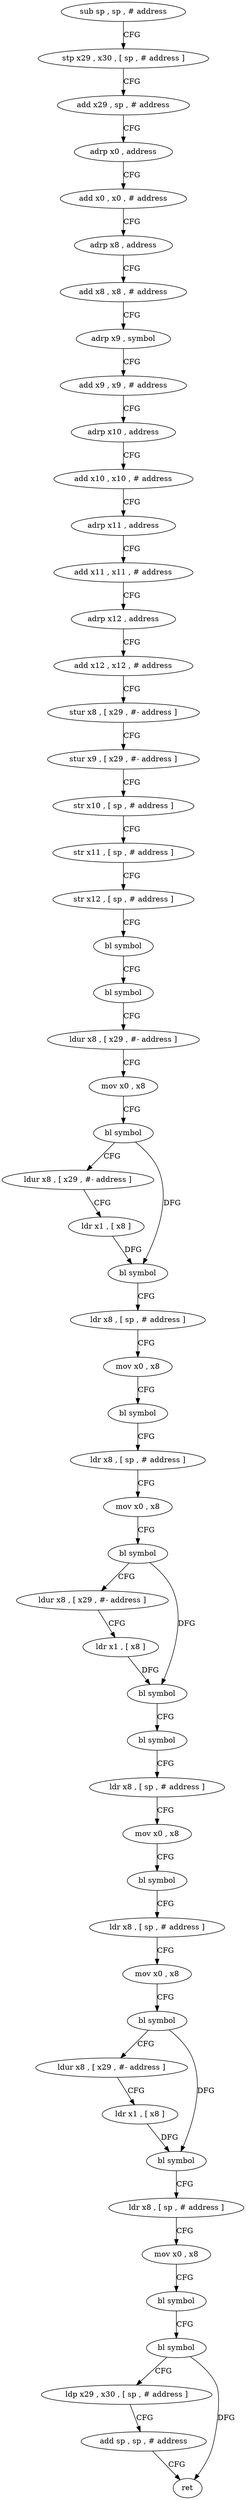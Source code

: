 digraph "func" {
"4217128" [label = "sub sp , sp , # address" ]
"4217132" [label = "stp x29 , x30 , [ sp , # address ]" ]
"4217136" [label = "add x29 , sp , # address" ]
"4217140" [label = "adrp x0 , address" ]
"4217144" [label = "add x0 , x0 , # address" ]
"4217148" [label = "adrp x8 , address" ]
"4217152" [label = "add x8 , x8 , # address" ]
"4217156" [label = "adrp x9 , symbol" ]
"4217160" [label = "add x9 , x9 , # address" ]
"4217164" [label = "adrp x10 , address" ]
"4217168" [label = "add x10 , x10 , # address" ]
"4217172" [label = "adrp x11 , address" ]
"4217176" [label = "add x11 , x11 , # address" ]
"4217180" [label = "adrp x12 , address" ]
"4217184" [label = "add x12 , x12 , # address" ]
"4217188" [label = "stur x8 , [ x29 , #- address ]" ]
"4217192" [label = "stur x9 , [ x29 , #- address ]" ]
"4217196" [label = "str x10 , [ sp , # address ]" ]
"4217200" [label = "str x11 , [ sp , # address ]" ]
"4217204" [label = "str x12 , [ sp , # address ]" ]
"4217208" [label = "bl symbol" ]
"4217212" [label = "bl symbol" ]
"4217216" [label = "ldur x8 , [ x29 , #- address ]" ]
"4217220" [label = "mov x0 , x8" ]
"4217224" [label = "bl symbol" ]
"4217228" [label = "ldur x8 , [ x29 , #- address ]" ]
"4217232" [label = "ldr x1 , [ x8 ]" ]
"4217236" [label = "bl symbol" ]
"4217240" [label = "ldr x8 , [ sp , # address ]" ]
"4217244" [label = "mov x0 , x8" ]
"4217248" [label = "bl symbol" ]
"4217252" [label = "ldr x8 , [ sp , # address ]" ]
"4217256" [label = "mov x0 , x8" ]
"4217260" [label = "bl symbol" ]
"4217264" [label = "ldur x8 , [ x29 , #- address ]" ]
"4217268" [label = "ldr x1 , [ x8 ]" ]
"4217272" [label = "bl symbol" ]
"4217276" [label = "bl symbol" ]
"4217280" [label = "ldr x8 , [ sp , # address ]" ]
"4217284" [label = "mov x0 , x8" ]
"4217288" [label = "bl symbol" ]
"4217292" [label = "ldr x8 , [ sp , # address ]" ]
"4217296" [label = "mov x0 , x8" ]
"4217300" [label = "bl symbol" ]
"4217304" [label = "ldur x8 , [ x29 , #- address ]" ]
"4217308" [label = "ldr x1 , [ x8 ]" ]
"4217312" [label = "bl symbol" ]
"4217316" [label = "ldr x8 , [ sp , # address ]" ]
"4217320" [label = "mov x0 , x8" ]
"4217324" [label = "bl symbol" ]
"4217328" [label = "bl symbol" ]
"4217332" [label = "ldp x29 , x30 , [ sp , # address ]" ]
"4217336" [label = "add sp , sp , # address" ]
"4217340" [label = "ret" ]
"4217128" -> "4217132" [ label = "CFG" ]
"4217132" -> "4217136" [ label = "CFG" ]
"4217136" -> "4217140" [ label = "CFG" ]
"4217140" -> "4217144" [ label = "CFG" ]
"4217144" -> "4217148" [ label = "CFG" ]
"4217148" -> "4217152" [ label = "CFG" ]
"4217152" -> "4217156" [ label = "CFG" ]
"4217156" -> "4217160" [ label = "CFG" ]
"4217160" -> "4217164" [ label = "CFG" ]
"4217164" -> "4217168" [ label = "CFG" ]
"4217168" -> "4217172" [ label = "CFG" ]
"4217172" -> "4217176" [ label = "CFG" ]
"4217176" -> "4217180" [ label = "CFG" ]
"4217180" -> "4217184" [ label = "CFG" ]
"4217184" -> "4217188" [ label = "CFG" ]
"4217188" -> "4217192" [ label = "CFG" ]
"4217192" -> "4217196" [ label = "CFG" ]
"4217196" -> "4217200" [ label = "CFG" ]
"4217200" -> "4217204" [ label = "CFG" ]
"4217204" -> "4217208" [ label = "CFG" ]
"4217208" -> "4217212" [ label = "CFG" ]
"4217212" -> "4217216" [ label = "CFG" ]
"4217216" -> "4217220" [ label = "CFG" ]
"4217220" -> "4217224" [ label = "CFG" ]
"4217224" -> "4217228" [ label = "CFG" ]
"4217224" -> "4217236" [ label = "DFG" ]
"4217228" -> "4217232" [ label = "CFG" ]
"4217232" -> "4217236" [ label = "DFG" ]
"4217236" -> "4217240" [ label = "CFG" ]
"4217240" -> "4217244" [ label = "CFG" ]
"4217244" -> "4217248" [ label = "CFG" ]
"4217248" -> "4217252" [ label = "CFG" ]
"4217252" -> "4217256" [ label = "CFG" ]
"4217256" -> "4217260" [ label = "CFG" ]
"4217260" -> "4217264" [ label = "CFG" ]
"4217260" -> "4217272" [ label = "DFG" ]
"4217264" -> "4217268" [ label = "CFG" ]
"4217268" -> "4217272" [ label = "DFG" ]
"4217272" -> "4217276" [ label = "CFG" ]
"4217276" -> "4217280" [ label = "CFG" ]
"4217280" -> "4217284" [ label = "CFG" ]
"4217284" -> "4217288" [ label = "CFG" ]
"4217288" -> "4217292" [ label = "CFG" ]
"4217292" -> "4217296" [ label = "CFG" ]
"4217296" -> "4217300" [ label = "CFG" ]
"4217300" -> "4217304" [ label = "CFG" ]
"4217300" -> "4217312" [ label = "DFG" ]
"4217304" -> "4217308" [ label = "CFG" ]
"4217308" -> "4217312" [ label = "DFG" ]
"4217312" -> "4217316" [ label = "CFG" ]
"4217316" -> "4217320" [ label = "CFG" ]
"4217320" -> "4217324" [ label = "CFG" ]
"4217324" -> "4217328" [ label = "CFG" ]
"4217328" -> "4217332" [ label = "CFG" ]
"4217328" -> "4217340" [ label = "DFG" ]
"4217332" -> "4217336" [ label = "CFG" ]
"4217336" -> "4217340" [ label = "CFG" ]
}
